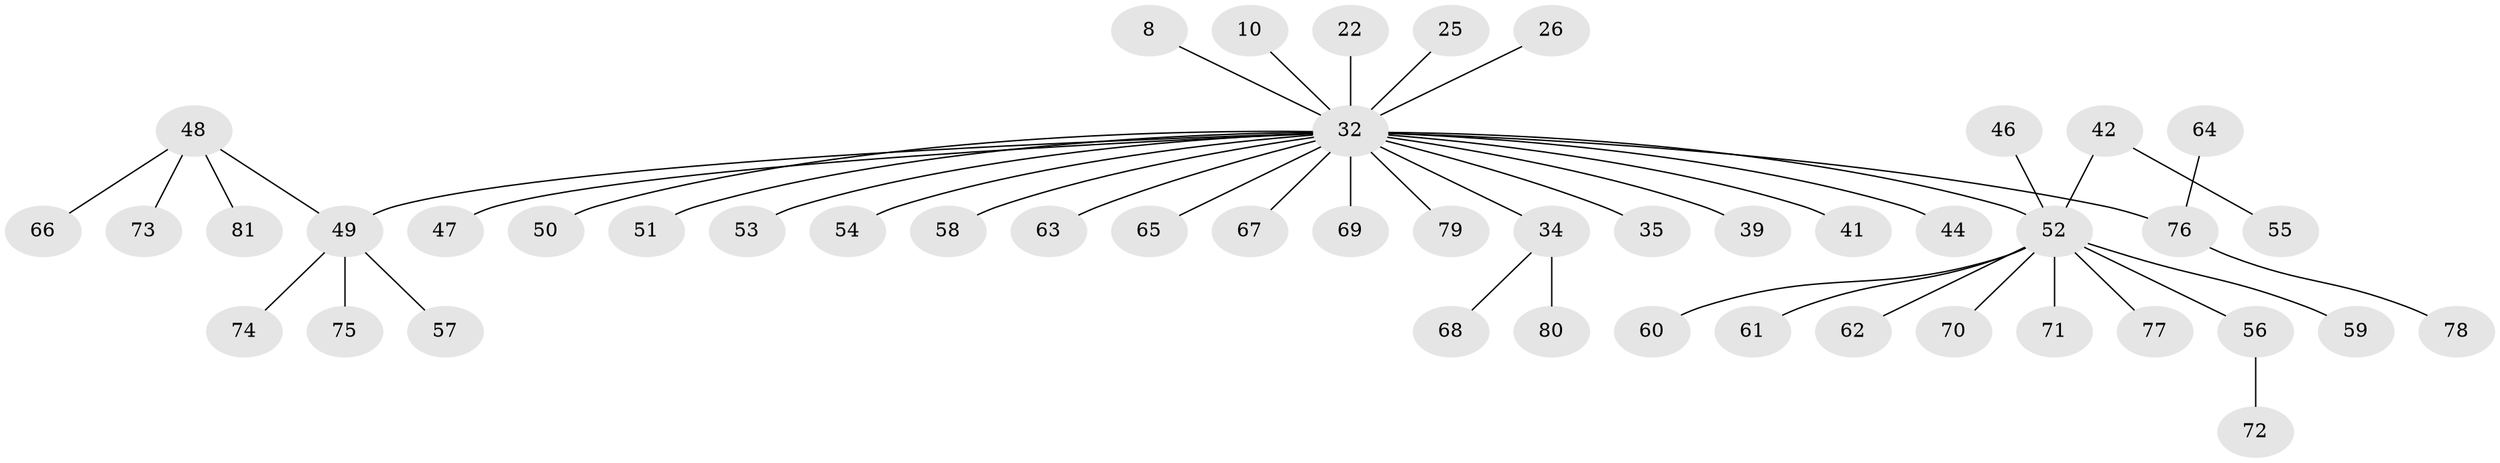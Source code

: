// original degree distribution, {4: 0.04938271604938271, 10: 0.024691358024691357, 14: 0.012345679012345678, 5: 0.037037037037037035, 2: 0.1728395061728395, 1: 0.6419753086419753, 3: 0.04938271604938271, 7: 0.012345679012345678}
// Generated by graph-tools (version 1.1) at 2025/50/03/04/25 21:50:13]
// undirected, 48 vertices, 47 edges
graph export_dot {
graph [start="1"]
  node [color=gray90,style=filled];
  8;
  10;
  22;
  25;
  26;
  32 [super="+17+13+14+18+19+21+24+3"];
  34 [super="+6"];
  35;
  39;
  41;
  42;
  44;
  46;
  47;
  48;
  49 [super="+4+27+28+43"];
  50;
  51;
  52 [super="+33+36+37"];
  53;
  54;
  55;
  56;
  57;
  58;
  59;
  60;
  61;
  62;
  63;
  64;
  65 [super="+29"];
  66;
  67;
  68;
  69;
  70;
  71;
  72;
  73;
  74;
  75;
  76 [super="+31+40+45"];
  77;
  78;
  79;
  80;
  81;
  8 -- 32;
  10 -- 32;
  22 -- 32;
  25 -- 32;
  26 -- 32;
  32 -- 63;
  32 -- 67;
  32 -- 53;
  32 -- 41;
  32 -- 47;
  32 -- 35;
  32 -- 50;
  32 -- 54;
  32 -- 58;
  32 -- 69;
  32 -- 34 [weight=3];
  32 -- 51;
  32 -- 44;
  32 -- 39;
  32 -- 79;
  32 -- 49;
  32 -- 52;
  32 -- 65;
  32 -- 76;
  34 -- 80;
  34 -- 68;
  42 -- 55;
  42 -- 52;
  46 -- 52;
  48 -- 66;
  48 -- 73;
  48 -- 81;
  48 -- 49;
  49 -- 57;
  49 -- 74;
  49 -- 75;
  52 -- 61;
  52 -- 71;
  52 -- 56;
  52 -- 59;
  52 -- 60;
  52 -- 70;
  52 -- 62;
  52 -- 77;
  56 -- 72;
  64 -- 76;
  76 -- 78;
}
